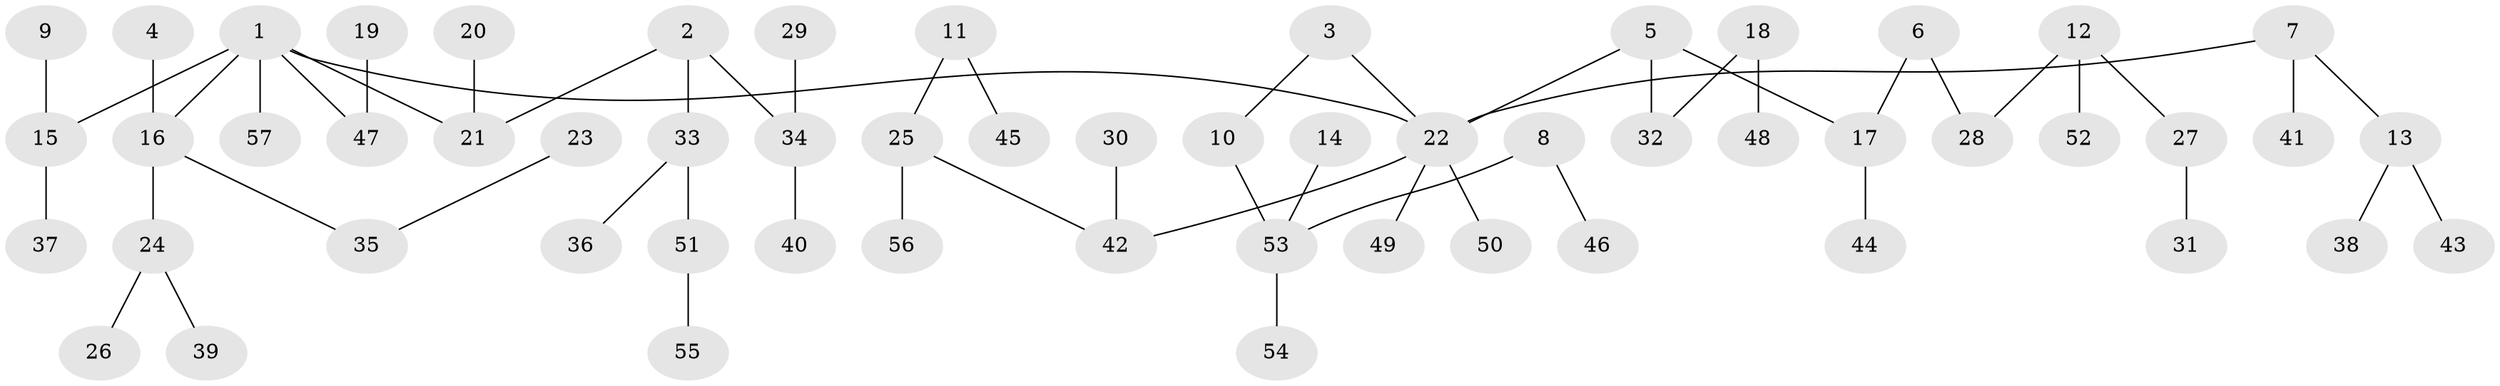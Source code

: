 // original degree distribution, {4: 0.07964601769911504, 6: 0.017699115044247787, 3: 0.13274336283185842, 9: 0.008849557522123894, 2: 0.2831858407079646, 5: 0.008849557522123894, 1: 0.4690265486725664}
// Generated by graph-tools (version 1.1) at 2025/02/03/09/25 03:02:18]
// undirected, 57 vertices, 56 edges
graph export_dot {
graph [start="1"]
  node [color=gray90,style=filled];
  1;
  2;
  3;
  4;
  5;
  6;
  7;
  8;
  9;
  10;
  11;
  12;
  13;
  14;
  15;
  16;
  17;
  18;
  19;
  20;
  21;
  22;
  23;
  24;
  25;
  26;
  27;
  28;
  29;
  30;
  31;
  32;
  33;
  34;
  35;
  36;
  37;
  38;
  39;
  40;
  41;
  42;
  43;
  44;
  45;
  46;
  47;
  48;
  49;
  50;
  51;
  52;
  53;
  54;
  55;
  56;
  57;
  1 -- 15 [weight=1.0];
  1 -- 16 [weight=1.0];
  1 -- 21 [weight=1.0];
  1 -- 22 [weight=1.0];
  1 -- 47 [weight=1.0];
  1 -- 57 [weight=1.0];
  2 -- 21 [weight=1.0];
  2 -- 33 [weight=1.0];
  2 -- 34 [weight=1.0];
  3 -- 10 [weight=1.0];
  3 -- 22 [weight=1.0];
  4 -- 16 [weight=1.0];
  5 -- 17 [weight=1.0];
  5 -- 22 [weight=1.0];
  5 -- 32 [weight=1.0];
  6 -- 17 [weight=1.0];
  6 -- 28 [weight=1.0];
  7 -- 13 [weight=1.0];
  7 -- 22 [weight=1.0];
  7 -- 41 [weight=1.0];
  8 -- 46 [weight=1.0];
  8 -- 53 [weight=1.0];
  9 -- 15 [weight=1.0];
  10 -- 53 [weight=1.0];
  11 -- 25 [weight=1.0];
  11 -- 45 [weight=1.0];
  12 -- 27 [weight=1.0];
  12 -- 28 [weight=1.0];
  12 -- 52 [weight=1.0];
  13 -- 38 [weight=1.0];
  13 -- 43 [weight=1.0];
  14 -- 53 [weight=1.0];
  15 -- 37 [weight=1.0];
  16 -- 24 [weight=1.0];
  16 -- 35 [weight=1.0];
  17 -- 44 [weight=1.0];
  18 -- 32 [weight=1.0];
  18 -- 48 [weight=1.0];
  19 -- 47 [weight=1.0];
  20 -- 21 [weight=1.0];
  22 -- 42 [weight=1.0];
  22 -- 49 [weight=1.0];
  22 -- 50 [weight=1.0];
  23 -- 35 [weight=1.0];
  24 -- 26 [weight=1.0];
  24 -- 39 [weight=1.0];
  25 -- 42 [weight=1.0];
  25 -- 56 [weight=1.0];
  27 -- 31 [weight=1.0];
  29 -- 34 [weight=1.0];
  30 -- 42 [weight=1.0];
  33 -- 36 [weight=1.0];
  33 -- 51 [weight=1.0];
  34 -- 40 [weight=1.0];
  51 -- 55 [weight=1.0];
  53 -- 54 [weight=1.0];
}
